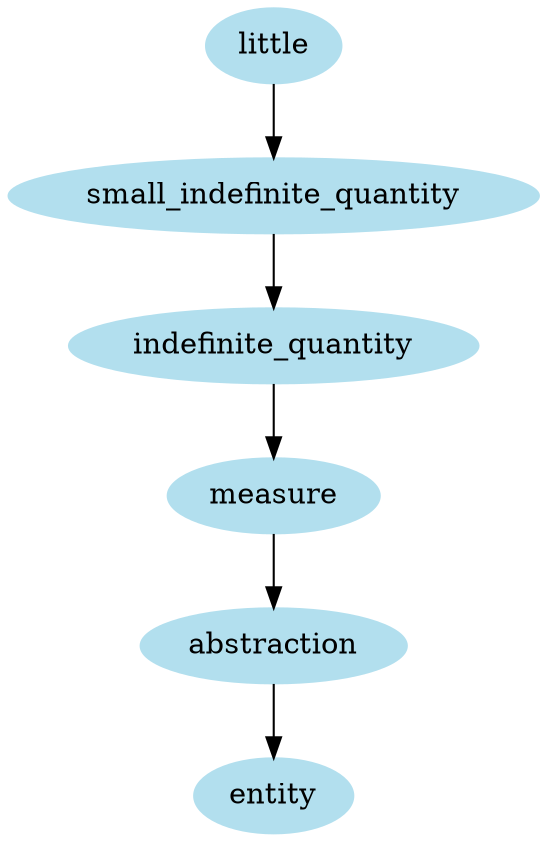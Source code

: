 digraph unix {
	node [color=lightblue2 style=filled]
	size="6,6"
	little -> small_indefinite_quantity
	small_indefinite_quantity -> indefinite_quantity
	indefinite_quantity -> measure
	measure -> abstraction
	abstraction -> entity
}
